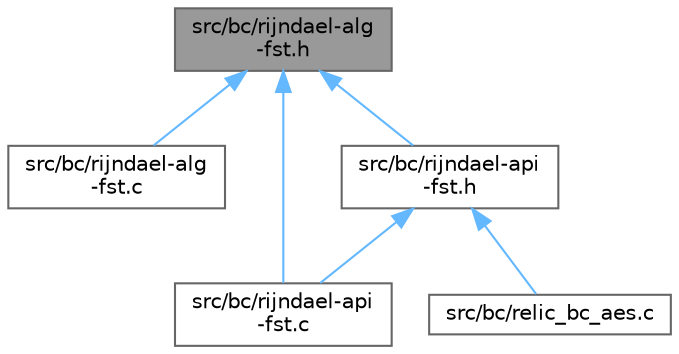 digraph "src/bc/rijndael-alg-fst.h"
{
 // LATEX_PDF_SIZE
  bgcolor="transparent";
  edge [fontname=Helvetica,fontsize=10,labelfontname=Helvetica,labelfontsize=10];
  node [fontname=Helvetica,fontsize=10,shape=box,height=0.2,width=0.4];
  Node1 [id="Node000001",label="src/bc/rijndael-alg\l-fst.h",height=0.2,width=0.4,color="gray40", fillcolor="grey60", style="filled", fontcolor="black",tooltip=" "];
  Node1 -> Node2 [id="edge1_Node000001_Node000002",dir="back",color="steelblue1",style="solid",tooltip=" "];
  Node2 [id="Node000002",label="src/bc/rijndael-alg\l-fst.c",height=0.2,width=0.4,color="grey40", fillcolor="white", style="filled",URL="$dc/de4/rijndael-alg-fst_8c.html",tooltip=" "];
  Node1 -> Node3 [id="edge2_Node000001_Node000003",dir="back",color="steelblue1",style="solid",tooltip=" "];
  Node3 [id="Node000003",label="src/bc/rijndael-api\l-fst.c",height=0.2,width=0.4,color="grey40", fillcolor="white", style="filled",URL="$db/d1f/rijndael-api-fst_8c.html",tooltip=" "];
  Node1 -> Node4 [id="edge3_Node000001_Node000004",dir="back",color="steelblue1",style="solid",tooltip=" "];
  Node4 [id="Node000004",label="src/bc/rijndael-api\l-fst.h",height=0.2,width=0.4,color="grey40", fillcolor="white", style="filled",URL="$de/d94/rijndael-api-fst_8h.html",tooltip=" "];
  Node4 -> Node5 [id="edge4_Node000004_Node000005",dir="back",color="steelblue1",style="solid",tooltip=" "];
  Node5 [id="Node000005",label="src/bc/relic_bc_aes.c",height=0.2,width=0.4,color="grey40", fillcolor="white", style="filled",URL="$d0/d19/relic__bc__aes_8c.html",tooltip=" "];
  Node4 -> Node3 [id="edge5_Node000004_Node000003",dir="back",color="steelblue1",style="solid",tooltip=" "];
}
